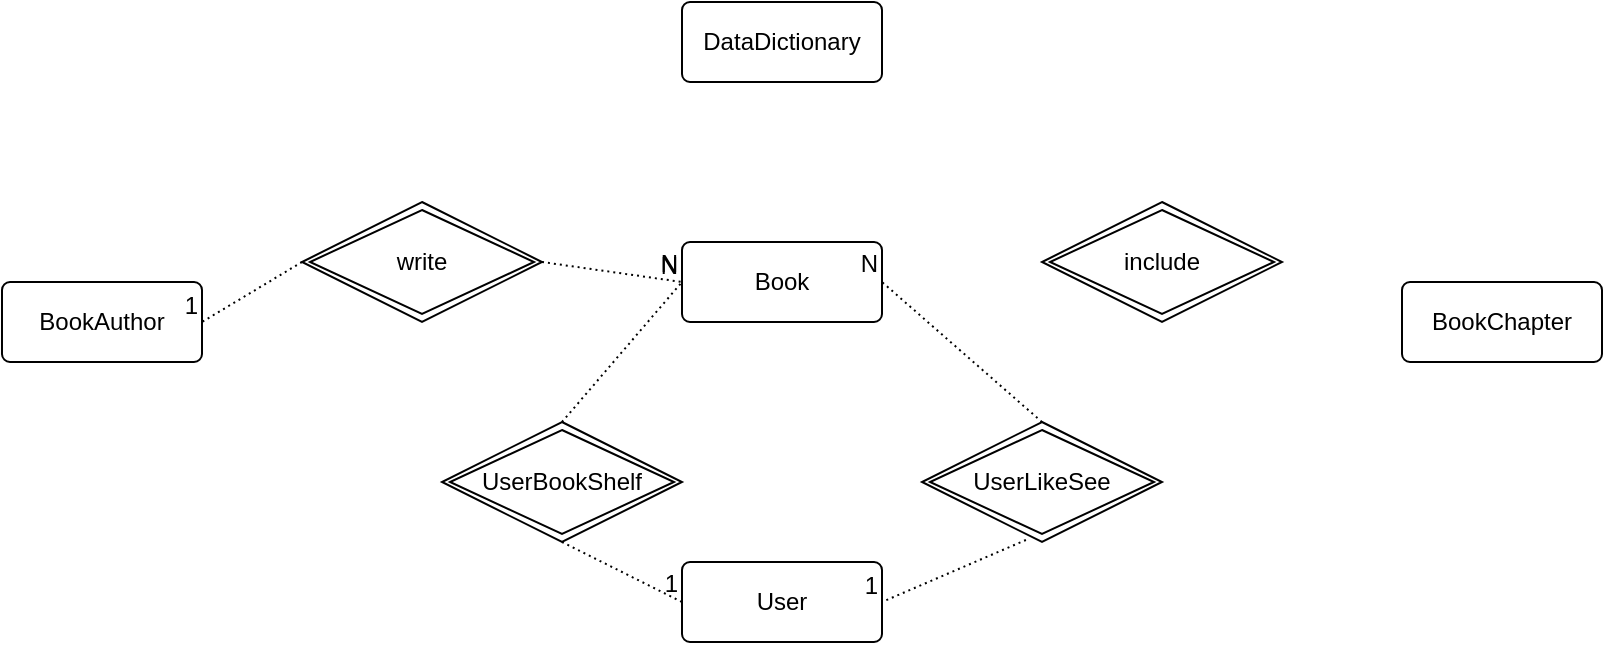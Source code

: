 <mxfile version="21.3.2" type="github">
  <diagram id="R2lEEEUBdFMjLlhIrx00" name="Page-1">
    <mxGraphModel dx="1571" dy="796" grid="1" gridSize="10" guides="1" tooltips="1" connect="1" arrows="1" fold="1" page="1" pageScale="1" pageWidth="850" pageHeight="1100" math="0" shadow="0" extFonts="Permanent Marker^https://fonts.googleapis.com/css?family=Permanent+Marker">
      <root>
        <mxCell id="0" />
        <mxCell id="1" parent="0" />
        <mxCell id="S7SiLh0995_sBBa2Cg7T-1" value="DataDictionary" style="rounded=1;arcSize=10;whiteSpace=wrap;html=1;align=center;" vertex="1" parent="1">
          <mxGeometry x="360" y="80" width="100" height="40" as="geometry" />
        </mxCell>
        <mxCell id="S7SiLh0995_sBBa2Cg7T-3" value="User" style="rounded=1;arcSize=10;whiteSpace=wrap;html=1;align=center;" vertex="1" parent="1">
          <mxGeometry x="360" y="360" width="100" height="40" as="geometry" />
        </mxCell>
        <mxCell id="S7SiLh0995_sBBa2Cg7T-4" value="BookChapter" style="rounded=1;arcSize=10;whiteSpace=wrap;html=1;align=center;" vertex="1" parent="1">
          <mxGeometry x="720" y="220" width="100" height="40" as="geometry" />
        </mxCell>
        <mxCell id="S7SiLh0995_sBBa2Cg7T-5" value="Book" style="rounded=1;arcSize=10;whiteSpace=wrap;html=1;align=center;" vertex="1" parent="1">
          <mxGeometry x="360" y="200" width="100" height="40" as="geometry" />
        </mxCell>
        <mxCell id="S7SiLh0995_sBBa2Cg7T-6" value="BookAuthor" style="rounded=1;arcSize=10;whiteSpace=wrap;html=1;align=center;" vertex="1" parent="1">
          <mxGeometry x="20" y="220" width="100" height="40" as="geometry" />
        </mxCell>
        <mxCell id="S7SiLh0995_sBBa2Cg7T-12" value="UserBookShelf" style="shape=rhombus;double=1;perimeter=rhombusPerimeter;whiteSpace=wrap;html=1;align=center;" vertex="1" parent="1">
          <mxGeometry x="240" y="290" width="120" height="60" as="geometry" />
        </mxCell>
        <mxCell id="S7SiLh0995_sBBa2Cg7T-13" value="" style="endArrow=none;html=1;rounded=0;dashed=1;dashPattern=1 2;exitX=0.5;exitY=1;exitDx=0;exitDy=0;entryX=0;entryY=0.5;entryDx=0;entryDy=0;" edge="1" parent="1" source="S7SiLh0995_sBBa2Cg7T-12" target="S7SiLh0995_sBBa2Cg7T-3">
          <mxGeometry relative="1" as="geometry">
            <mxPoint x="340" y="410" as="sourcePoint" />
            <mxPoint x="500" y="410" as="targetPoint" />
          </mxGeometry>
        </mxCell>
        <mxCell id="S7SiLh0995_sBBa2Cg7T-14" value="1" style="resizable=0;html=1;whiteSpace=wrap;align=right;verticalAlign=bottom;" connectable="0" vertex="1" parent="S7SiLh0995_sBBa2Cg7T-13">
          <mxGeometry x="1" relative="1" as="geometry" />
        </mxCell>
        <mxCell id="S7SiLh0995_sBBa2Cg7T-15" value="" style="endArrow=none;html=1;rounded=0;dashed=1;dashPattern=1 2;entryX=0;entryY=0.5;entryDx=0;entryDy=0;exitX=0.5;exitY=0;exitDx=0;exitDy=0;" edge="1" parent="1" source="S7SiLh0995_sBBa2Cg7T-12" target="S7SiLh0995_sBBa2Cg7T-5">
          <mxGeometry relative="1" as="geometry">
            <mxPoint x="180" y="270" as="sourcePoint" />
            <mxPoint x="340" y="270" as="targetPoint" />
          </mxGeometry>
        </mxCell>
        <mxCell id="S7SiLh0995_sBBa2Cg7T-16" value="N" style="resizable=0;html=1;whiteSpace=wrap;align=right;verticalAlign=bottom;" connectable="0" vertex="1" parent="S7SiLh0995_sBBa2Cg7T-15">
          <mxGeometry x="1" relative="1" as="geometry" />
        </mxCell>
        <mxCell id="S7SiLh0995_sBBa2Cg7T-17" value="UserLikeSee" style="shape=rhombus;double=1;perimeter=rhombusPerimeter;whiteSpace=wrap;html=1;align=center;" vertex="1" parent="1">
          <mxGeometry x="480" y="290" width="120" height="60" as="geometry" />
        </mxCell>
        <mxCell id="S7SiLh0995_sBBa2Cg7T-20" value="" style="endArrow=none;html=1;rounded=0;dashed=1;dashPattern=1 2;entryX=1;entryY=0.5;entryDx=0;entryDy=0;exitX=0.433;exitY=0.983;exitDx=0;exitDy=0;exitPerimeter=0;" edge="1" parent="1" source="S7SiLh0995_sBBa2Cg7T-17" target="S7SiLh0995_sBBa2Cg7T-3">
          <mxGeometry relative="1" as="geometry">
            <mxPoint x="340" y="410" as="sourcePoint" />
            <mxPoint x="500" y="410" as="targetPoint" />
          </mxGeometry>
        </mxCell>
        <mxCell id="S7SiLh0995_sBBa2Cg7T-21" value="1" style="resizable=0;html=1;whiteSpace=wrap;align=right;verticalAlign=bottom;" connectable="0" vertex="1" parent="S7SiLh0995_sBBa2Cg7T-20">
          <mxGeometry x="1" relative="1" as="geometry" />
        </mxCell>
        <mxCell id="S7SiLh0995_sBBa2Cg7T-22" value="" style="endArrow=none;html=1;rounded=0;dashed=1;dashPattern=1 2;entryX=1;entryY=0.5;entryDx=0;entryDy=0;exitX=0.5;exitY=0;exitDx=0;exitDy=0;" edge="1" parent="1" source="S7SiLh0995_sBBa2Cg7T-17" target="S7SiLh0995_sBBa2Cg7T-5">
          <mxGeometry relative="1" as="geometry">
            <mxPoint x="340" y="410" as="sourcePoint" />
            <mxPoint x="500" y="410" as="targetPoint" />
          </mxGeometry>
        </mxCell>
        <mxCell id="S7SiLh0995_sBBa2Cg7T-23" value="N" style="resizable=0;html=1;whiteSpace=wrap;align=right;verticalAlign=bottom;" connectable="0" vertex="1" parent="S7SiLh0995_sBBa2Cg7T-22">
          <mxGeometry x="1" relative="1" as="geometry" />
        </mxCell>
        <mxCell id="S7SiLh0995_sBBa2Cg7T-24" value="write" style="shape=rhombus;double=1;perimeter=rhombusPerimeter;whiteSpace=wrap;html=1;align=center;" vertex="1" parent="1">
          <mxGeometry x="170" y="180" width="120" height="60" as="geometry" />
        </mxCell>
        <mxCell id="S7SiLh0995_sBBa2Cg7T-25" value="include" style="shape=rhombus;double=1;perimeter=rhombusPerimeter;whiteSpace=wrap;html=1;align=center;" vertex="1" parent="1">
          <mxGeometry x="540" y="180" width="120" height="60" as="geometry" />
        </mxCell>
        <mxCell id="S7SiLh0995_sBBa2Cg7T-28" value="" style="endArrow=none;html=1;rounded=0;dashed=1;dashPattern=1 2;entryX=0;entryY=0.5;entryDx=0;entryDy=0;exitX=1;exitY=0.5;exitDx=0;exitDy=0;" edge="1" parent="1" source="S7SiLh0995_sBBa2Cg7T-24" target="S7SiLh0995_sBBa2Cg7T-5">
          <mxGeometry relative="1" as="geometry">
            <mxPoint x="340" y="410" as="sourcePoint" />
            <mxPoint x="500" y="410" as="targetPoint" />
          </mxGeometry>
        </mxCell>
        <mxCell id="S7SiLh0995_sBBa2Cg7T-29" value="N" style="resizable=0;html=1;whiteSpace=wrap;align=right;verticalAlign=bottom;" connectable="0" vertex="1" parent="S7SiLh0995_sBBa2Cg7T-28">
          <mxGeometry x="1" relative="1" as="geometry" />
        </mxCell>
        <mxCell id="S7SiLh0995_sBBa2Cg7T-30" value="" style="endArrow=none;html=1;rounded=0;dashed=1;dashPattern=1 2;entryX=1;entryY=0.5;entryDx=0;entryDy=0;exitX=0;exitY=0.5;exitDx=0;exitDy=0;" edge="1" parent="1" source="S7SiLh0995_sBBa2Cg7T-24" target="S7SiLh0995_sBBa2Cg7T-6">
          <mxGeometry relative="1" as="geometry">
            <mxPoint x="340" y="410" as="sourcePoint" />
            <mxPoint x="500" y="410" as="targetPoint" />
          </mxGeometry>
        </mxCell>
        <mxCell id="S7SiLh0995_sBBa2Cg7T-31" value="1" style="resizable=0;html=1;whiteSpace=wrap;align=right;verticalAlign=bottom;" connectable="0" vertex="1" parent="S7SiLh0995_sBBa2Cg7T-30">
          <mxGeometry x="1" relative="1" as="geometry" />
        </mxCell>
      </root>
    </mxGraphModel>
  </diagram>
</mxfile>
